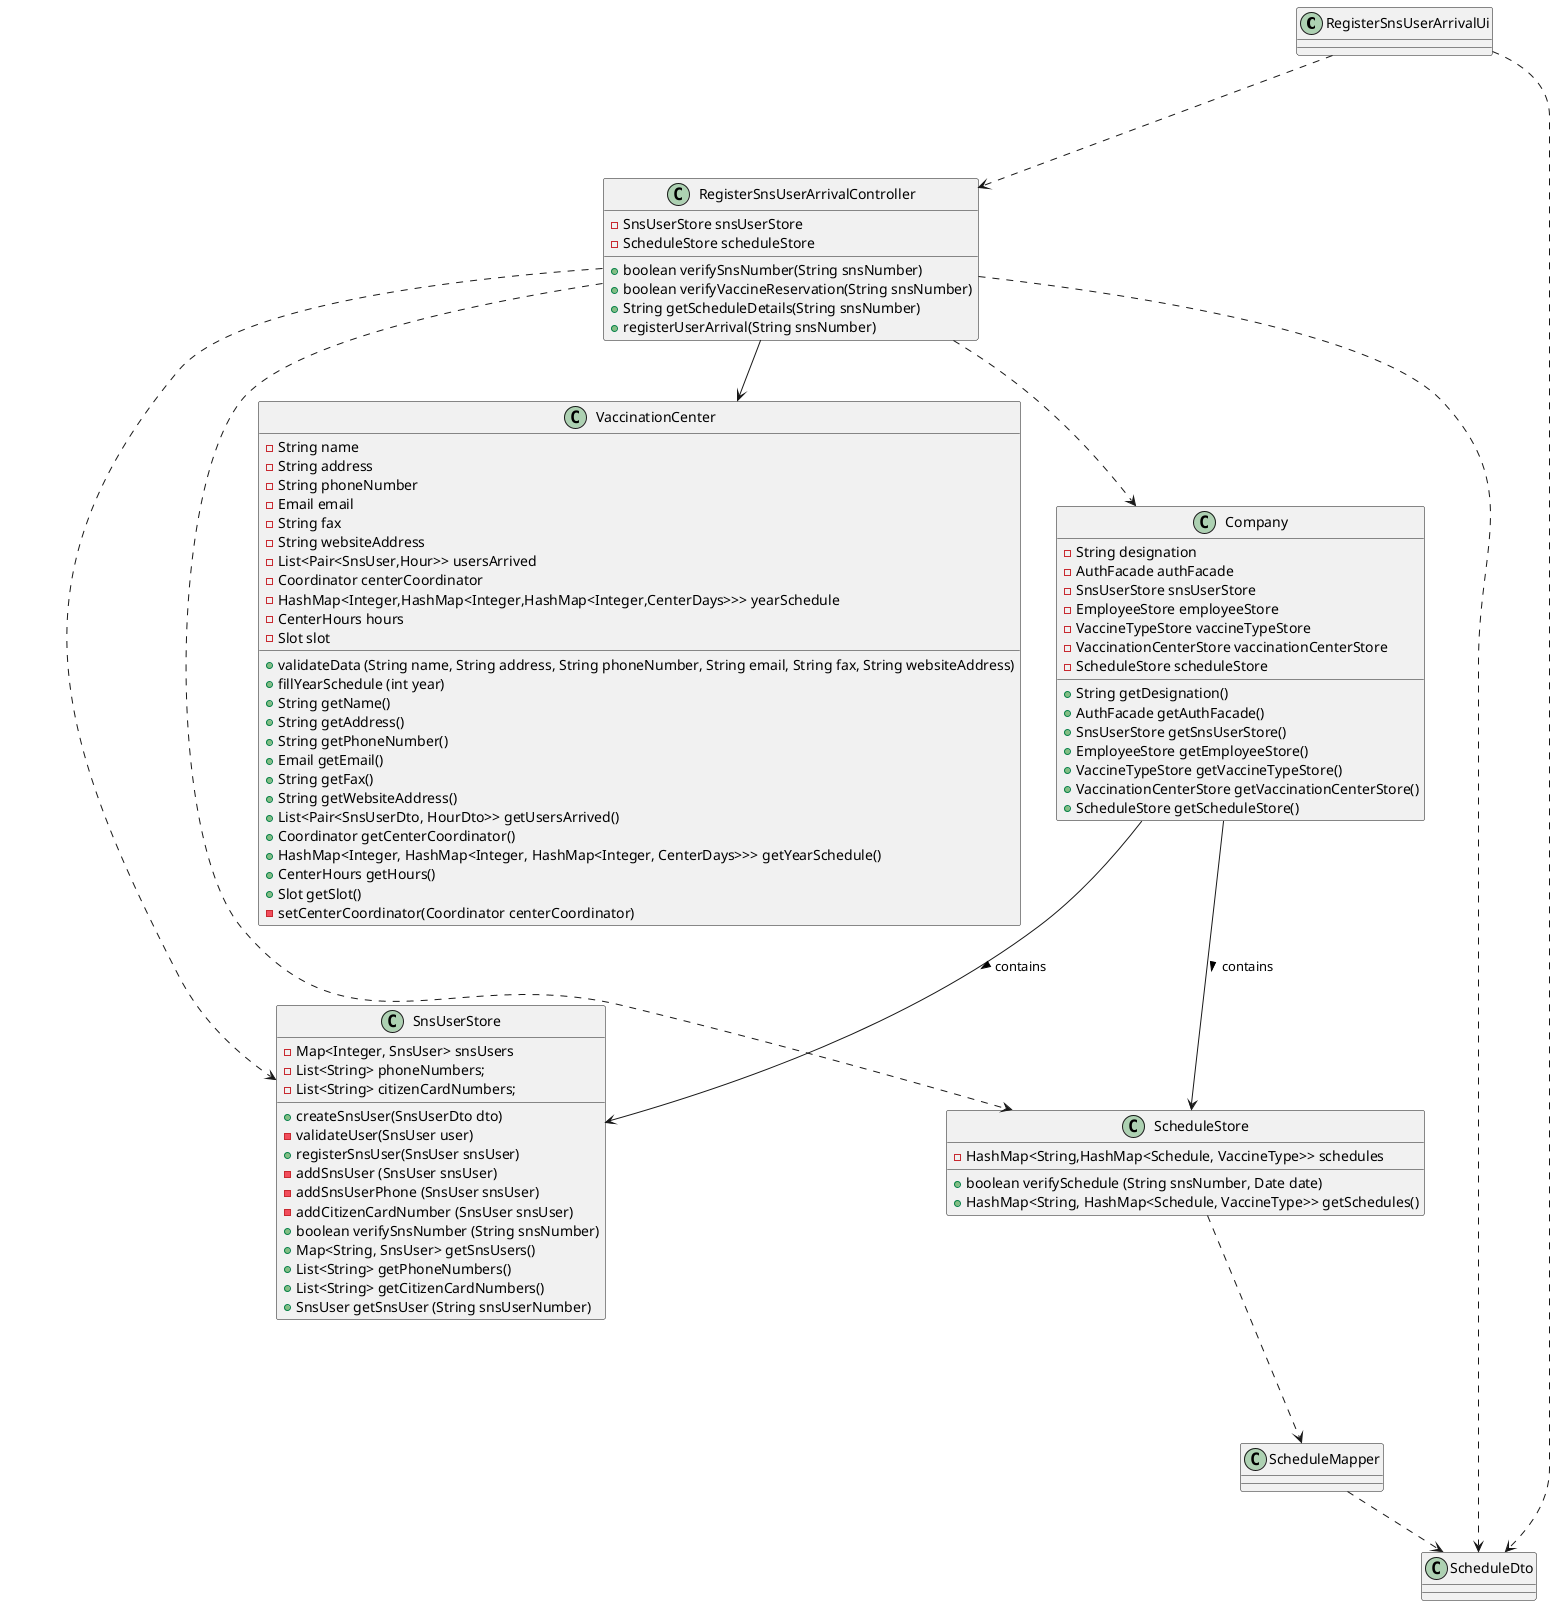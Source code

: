 @startuml
'https://plantuml.com/class-diagram

class RegisterSnsUserArrivalUi{

}


class RegisterSnsUserArrivalController {
- SnsUserStore snsUserStore
- ScheduleStore scheduleStore
+ boolean verifySnsNumber(String snsNumber)
+ boolean verifyVaccineReservation(String snsNumber)
+String getScheduleDetails(String snsNumber)
+registerUserArrival(String snsNumber)

}

class SnsUserStore {
- Map<Integer, SnsUser> snsUsers
- List<String> phoneNumbers;
- List<String> citizenCardNumbers;
+ createSnsUser(SnsUserDto dto)
- validateUser(SnsUser user)
+ registerSnsUser(SnsUser snsUser)
- addSnsUser (SnsUser snsUser)
- addSnsUserPhone (SnsUser snsUser)
- addCitizenCardNumber (SnsUser snsUser)
+ boolean verifySnsNumber (String snsNumber)
+ Map<String, SnsUser> getSnsUsers()
+ List<String> getPhoneNumbers()
+ List<String> getCitizenCardNumbers()
+ SnsUser getSnsUser (String snsUserNumber)


}

class ScheduleStore {
- HashMap<String,HashMap<Schedule, VaccineType>> schedules

+boolean verifySchedule (String snsNumber, Date date)
+HashMap<String, HashMap<Schedule, VaccineType>> getSchedules()


}

class Company {
- String designation
- AuthFacade authFacade
- SnsUserStore snsUserStore
- EmployeeStore employeeStore
- VaccineTypeStore vaccineTypeStore
- VaccinationCenterStore vaccinationCenterStore
- ScheduleStore scheduleStore

+ String getDesignation()
+ AuthFacade getAuthFacade()
+ SnsUserStore getSnsUserStore()
+ EmployeeStore getEmployeeStore()
+ VaccineTypeStore getVaccineTypeStore()
+ VaccinationCenterStore getVaccinationCenterStore()
+ ScheduleStore getScheduleStore()

}

class VaccinationCenter {
- String name
- String address
- String phoneNumber
- Email email
- String fax
- String websiteAddress
- List<Pair<SnsUser,Hour>> usersArrived
- Coordinator centerCoordinator
- HashMap<Integer,HashMap<Integer,HashMap<Integer,CenterDays>>> yearSchedule
- CenterHours hours
- Slot slot

+validateData (String name, String address, String phoneNumber, String email, String fax, String websiteAddress)
+ fillYearSchedule (int year)
+ String getName()
+ String getAddress()
+ String getPhoneNumber()
+ Email getEmail()
+ String getFax()
+ String getWebsiteAddress()
+ List<Pair<SnsUserDto, HourDto>> getUsersArrived()
+ Coordinator getCenterCoordinator()
+ HashMap<Integer, HashMap<Integer, HashMap<Integer, CenterDays>>> getYearSchedule()
+ CenterHours getHours()
+ Slot getSlot()
- setCenterCoordinator(Coordinator centerCoordinator)

}

class ScheduleDto {

}

class ScheduleMapper {

}

RegisterSnsUserArrivalUi .--> RegisterSnsUserArrivalController
RegisterSnsUserArrivalController .--> SnsUserStore
RegisterSnsUserArrivalController .--> ScheduleStore
RegisterSnsUserArrivalController .-> Company
Company -> SnsUserStore : contains >
Company -> ScheduleStore : contains >
RegisterSnsUserArrivalController --> VaccinationCenter
ScheduleStore .--> ScheduleMapper
ScheduleMapper .-> ScheduleDto
RegisterSnsUserArrivalController .--> ScheduleDto
RegisterSnsUserArrivalUi .--> ScheduleDto



@enduml
